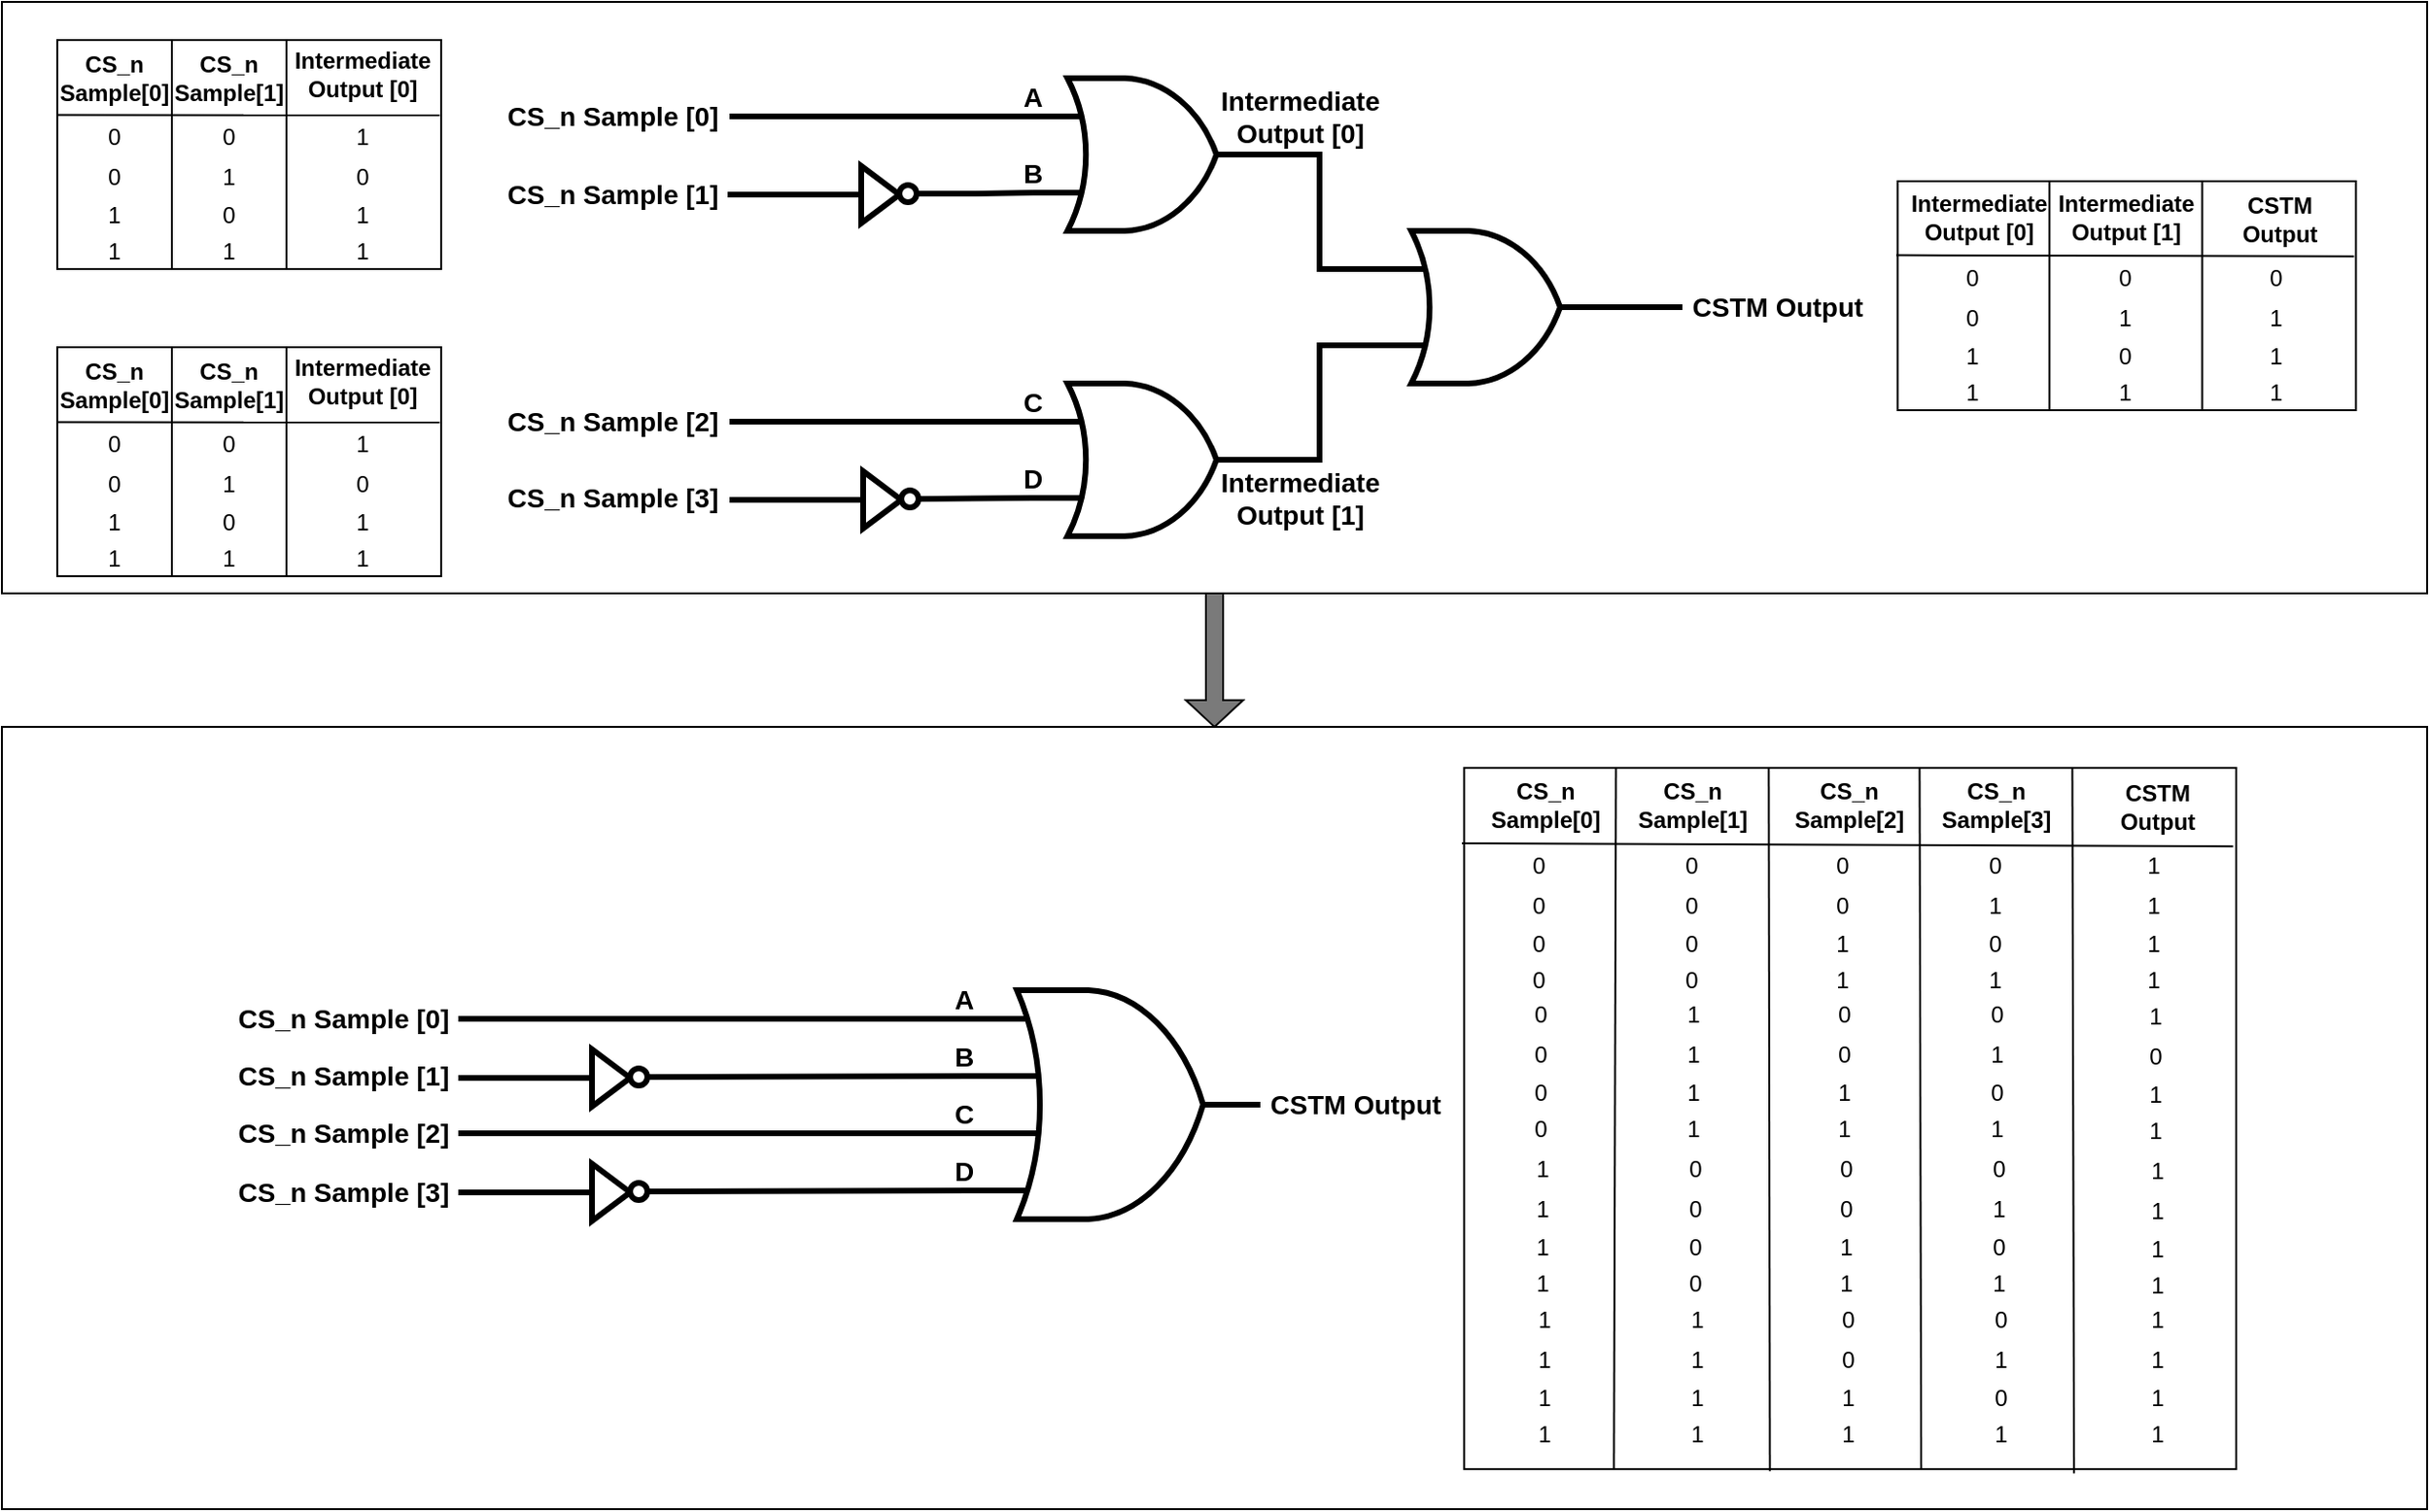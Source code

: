 <mxfile version="24.7.10">
  <diagram name="Page-1" id="rSAMqZ4DrXT9g6BvH1cz">
    <mxGraphModel dx="2436" dy="1079" grid="1" gridSize="10" guides="1" tooltips="1" connect="1" arrows="1" fold="1" page="1" pageScale="1" pageWidth="850" pageHeight="1100" math="0" shadow="0">
      <root>
        <mxCell id="0" />
        <mxCell id="1" parent="0" />
        <mxCell id="oXpmxhtpxY_ralDpMQTe-214" value="" style="rounded=0;whiteSpace=wrap;html=1;" vertex="1" parent="1">
          <mxGeometry x="-220" y="500" width="1270" height="410" as="geometry" />
        </mxCell>
        <mxCell id="oXpmxhtpxY_ralDpMQTe-59" value="" style="rounded=0;whiteSpace=wrap;html=1;" vertex="1" parent="1">
          <mxGeometry x="-220" y="120" width="1270" height="310" as="geometry" />
        </mxCell>
        <mxCell id="oXpmxhtpxY_ralDpMQTe-64" value="" style="rounded=0;whiteSpace=wrap;html=1;" vertex="1" parent="1">
          <mxGeometry x="-191" y="140" width="201" height="120" as="geometry" />
        </mxCell>
        <mxCell id="oXpmxhtpxY_ralDpMQTe-8" value="" style="verticalLabelPosition=bottom;shadow=0;dashed=0;align=center;html=1;verticalAlign=top;shape=mxgraph.electrical.logic_gates.logic_gate;operation=or;strokeWidth=3;" vertex="1" parent="1">
          <mxGeometry x="320" y="160" width="120" height="80" as="geometry" />
        </mxCell>
        <mxCell id="oXpmxhtpxY_ralDpMQTe-9" value="" style="verticalLabelPosition=bottom;shadow=0;dashed=0;align=center;html=1;verticalAlign=top;shape=mxgraph.electrical.logic_gates.logic_gate;operation=or;strokeWidth=3;" vertex="1" parent="1">
          <mxGeometry x="320" y="320" width="120" height="80" as="geometry" />
        </mxCell>
        <mxCell id="oXpmxhtpxY_ralDpMQTe-13" style="edgeStyle=orthogonalEdgeStyle;rounded=0;orthogonalLoop=1;jettySize=auto;html=1;endArrow=none;endFill=0;strokeWidth=3;" edge="1" parent="1" source="oXpmxhtpxY_ralDpMQTe-10">
          <mxGeometry relative="1" as="geometry">
            <mxPoint x="160" y="221" as="targetPoint" />
          </mxGeometry>
        </mxCell>
        <mxCell id="oXpmxhtpxY_ralDpMQTe-10" value="" style="triangle;whiteSpace=wrap;html=1;strokeWidth=3;" vertex="1" parent="1">
          <mxGeometry x="230" y="206" width="20" height="30" as="geometry" />
        </mxCell>
        <mxCell id="oXpmxhtpxY_ralDpMQTe-11" value="" style="ellipse;whiteSpace=wrap;html=1;aspect=fixed;strokeWidth=3;" vertex="1" parent="1">
          <mxGeometry x="250" y="216" width="9" height="9" as="geometry" />
        </mxCell>
        <mxCell id="oXpmxhtpxY_ralDpMQTe-12" style="edgeStyle=orthogonalEdgeStyle;rounded=0;orthogonalLoop=1;jettySize=auto;html=1;entryX=0;entryY=0.75;entryDx=0;entryDy=0;entryPerimeter=0;strokeWidth=3;endArrow=none;endFill=0;" edge="1" parent="1" source="oXpmxhtpxY_ralDpMQTe-11" target="oXpmxhtpxY_ralDpMQTe-8">
          <mxGeometry relative="1" as="geometry" />
        </mxCell>
        <mxCell id="oXpmxhtpxY_ralDpMQTe-14" style="edgeStyle=orthogonalEdgeStyle;rounded=0;orthogonalLoop=1;jettySize=auto;html=1;endArrow=none;endFill=0;strokeWidth=3;" edge="1" parent="1">
          <mxGeometry relative="1" as="geometry">
            <mxPoint x="161" y="180" as="targetPoint" />
            <mxPoint x="320" y="180" as="sourcePoint" />
          </mxGeometry>
        </mxCell>
        <mxCell id="oXpmxhtpxY_ralDpMQTe-15" style="edgeStyle=orthogonalEdgeStyle;rounded=0;orthogonalLoop=1;jettySize=auto;html=1;endArrow=none;endFill=0;strokeWidth=3;" edge="1" parent="1" source="oXpmxhtpxY_ralDpMQTe-16">
          <mxGeometry relative="1" as="geometry">
            <mxPoint x="161" y="381" as="targetPoint" />
          </mxGeometry>
        </mxCell>
        <mxCell id="oXpmxhtpxY_ralDpMQTe-16" value="" style="triangle;whiteSpace=wrap;html=1;strokeWidth=3;" vertex="1" parent="1">
          <mxGeometry x="231" y="366" width="20" height="30" as="geometry" />
        </mxCell>
        <mxCell id="oXpmxhtpxY_ralDpMQTe-17" value="" style="ellipse;whiteSpace=wrap;html=1;aspect=fixed;strokeWidth=3;" vertex="1" parent="1">
          <mxGeometry x="251" y="376" width="9" height="9" as="geometry" />
        </mxCell>
        <mxCell id="oXpmxhtpxY_ralDpMQTe-18" style="edgeStyle=orthogonalEdgeStyle;rounded=0;orthogonalLoop=1;jettySize=auto;html=1;endArrow=none;endFill=0;strokeWidth=3;" edge="1" parent="1">
          <mxGeometry relative="1" as="geometry">
            <mxPoint x="161" y="340" as="targetPoint" />
            <mxPoint x="320" y="340" as="sourcePoint" />
          </mxGeometry>
        </mxCell>
        <mxCell id="oXpmxhtpxY_ralDpMQTe-20" value="" style="endArrow=none;html=1;rounded=0;entryX=0;entryY=0.75;entryDx=0;entryDy=0;entryPerimeter=0;exitX=1;exitY=0.5;exitDx=0;exitDy=0;strokeWidth=3;" edge="1" parent="1" source="oXpmxhtpxY_ralDpMQTe-17" target="oXpmxhtpxY_ralDpMQTe-9">
          <mxGeometry width="50" height="50" relative="1" as="geometry">
            <mxPoint x="240" y="440" as="sourcePoint" />
            <mxPoint x="290" y="390" as="targetPoint" />
          </mxGeometry>
        </mxCell>
        <mxCell id="oXpmxhtpxY_ralDpMQTe-21" value="CS_n Sample [0]" style="text;html=1;align=center;verticalAlign=middle;whiteSpace=wrap;rounded=0;fontSize=14;fontStyle=1" vertex="1" parent="1">
          <mxGeometry x="40" y="170" width="120" height="20" as="geometry" />
        </mxCell>
        <mxCell id="oXpmxhtpxY_ralDpMQTe-22" value="CS_n Sample [1]" style="text;html=1;align=center;verticalAlign=middle;whiteSpace=wrap;rounded=0;fontSize=14;fontStyle=1" vertex="1" parent="1">
          <mxGeometry x="40" y="210.5" width="120" height="20" as="geometry" />
        </mxCell>
        <mxCell id="oXpmxhtpxY_ralDpMQTe-23" value="CS_n Sample [2]" style="text;html=1;align=center;verticalAlign=middle;whiteSpace=wrap;rounded=0;fontSize=14;fontStyle=1" vertex="1" parent="1">
          <mxGeometry x="40" y="329.75" width="120" height="20" as="geometry" />
        </mxCell>
        <mxCell id="oXpmxhtpxY_ralDpMQTe-24" value="CS_n Sample [3]" style="text;html=1;align=center;verticalAlign=middle;whiteSpace=wrap;rounded=0;fontSize=14;fontStyle=1" vertex="1" parent="1">
          <mxGeometry x="40" y="370.25" width="120" height="20" as="geometry" />
        </mxCell>
        <mxCell id="oXpmxhtpxY_ralDpMQTe-28" style="edgeStyle=orthogonalEdgeStyle;rounded=0;orthogonalLoop=1;jettySize=auto;html=1;strokeWidth=3;endArrow=none;endFill=0;" edge="1" parent="1" source="oXpmxhtpxY_ralDpMQTe-25">
          <mxGeometry relative="1" as="geometry">
            <mxPoint x="660" y="280" as="targetPoint" />
          </mxGeometry>
        </mxCell>
        <mxCell id="oXpmxhtpxY_ralDpMQTe-25" value="" style="verticalLabelPosition=bottom;shadow=0;dashed=0;align=center;html=1;verticalAlign=top;shape=mxgraph.electrical.logic_gates.logic_gate;operation=or;strokeWidth=3;" vertex="1" parent="1">
          <mxGeometry x="500" y="240" width="120" height="80" as="geometry" />
        </mxCell>
        <mxCell id="oXpmxhtpxY_ralDpMQTe-26" style="edgeStyle=orthogonalEdgeStyle;rounded=0;orthogonalLoop=1;jettySize=auto;html=1;entryX=0;entryY=0.75;entryDx=0;entryDy=0;entryPerimeter=0;strokeWidth=3;endArrow=none;endFill=0;" edge="1" parent="1" source="oXpmxhtpxY_ralDpMQTe-9" target="oXpmxhtpxY_ralDpMQTe-25">
          <mxGeometry relative="1" as="geometry" />
        </mxCell>
        <mxCell id="oXpmxhtpxY_ralDpMQTe-27" style="edgeStyle=orthogonalEdgeStyle;rounded=0;orthogonalLoop=1;jettySize=auto;html=1;entryX=0;entryY=0.25;entryDx=0;entryDy=0;entryPerimeter=0;endArrow=none;endFill=0;strokeWidth=3;" edge="1" parent="1" source="oXpmxhtpxY_ralDpMQTe-8" target="oXpmxhtpxY_ralDpMQTe-25">
          <mxGeometry relative="1" as="geometry" />
        </mxCell>
        <mxCell id="oXpmxhtpxY_ralDpMQTe-29" value="Intermediate Output [0]" style="text;html=1;align=center;verticalAlign=middle;whiteSpace=wrap;rounded=0;fontSize=14;fontStyle=1" vertex="1" parent="1">
          <mxGeometry x="410" y="160" width="100" height="40" as="geometry" />
        </mxCell>
        <mxCell id="oXpmxhtpxY_ralDpMQTe-30" value="Intermediate Output [1]" style="text;html=1;align=center;verticalAlign=middle;whiteSpace=wrap;rounded=0;fontSize=14;fontStyle=1" vertex="1" parent="1">
          <mxGeometry x="410" y="360" width="100" height="40" as="geometry" />
        </mxCell>
        <mxCell id="oXpmxhtpxY_ralDpMQTe-31" value="CSTM Output" style="text;html=1;align=center;verticalAlign=middle;whiteSpace=wrap;rounded=0;fontSize=14;fontStyle=1" vertex="1" parent="1">
          <mxGeometry x="660" y="270" width="100" height="20" as="geometry" />
        </mxCell>
        <mxCell id="oXpmxhtpxY_ralDpMQTe-33" style="edgeStyle=orthogonalEdgeStyle;rounded=0;orthogonalLoop=1;jettySize=auto;html=1;endArrow=none;endFill=0;strokeWidth=3;" edge="1" parent="1">
          <mxGeometry relative="1" as="geometry">
            <mxPoint x="19" y="652.95" as="targetPoint" />
            <mxPoint x="298.5" y="652.95" as="sourcePoint" />
          </mxGeometry>
        </mxCell>
        <mxCell id="oXpmxhtpxY_ralDpMQTe-34" style="edgeStyle=orthogonalEdgeStyle;rounded=0;orthogonalLoop=1;jettySize=auto;html=1;endArrow=none;endFill=0;strokeWidth=3;entryX=1;entryY=0.5;entryDx=0;entryDy=0;" edge="1" parent="1" target="oXpmxhtpxY_ralDpMQTe-39">
          <mxGeometry relative="1" as="geometry">
            <mxPoint x="149.5" y="682.95" as="targetPoint" />
            <mxPoint x="308.5" y="682.95" as="sourcePoint" />
          </mxGeometry>
        </mxCell>
        <mxCell id="oXpmxhtpxY_ralDpMQTe-35" style="edgeStyle=orthogonalEdgeStyle;rounded=0;orthogonalLoop=1;jettySize=auto;html=1;endArrow=none;endFill=0;strokeWidth=3;" edge="1" parent="1">
          <mxGeometry relative="1" as="geometry">
            <mxPoint x="19" y="712.95" as="targetPoint" />
            <mxPoint x="308" y="712.95" as="sourcePoint" />
          </mxGeometry>
        </mxCell>
        <mxCell id="oXpmxhtpxY_ralDpMQTe-36" style="edgeStyle=orthogonalEdgeStyle;rounded=0;orthogonalLoop=1;jettySize=auto;html=1;endArrow=none;endFill=0;strokeWidth=3;entryX=1;entryY=0.5;entryDx=0;entryDy=0;" edge="1" parent="1" target="oXpmxhtpxY_ralDpMQTe-42">
          <mxGeometry relative="1" as="geometry">
            <mxPoint x="139.5" y="742.95" as="targetPoint" />
            <mxPoint x="298.5" y="742.95" as="sourcePoint" />
          </mxGeometry>
        </mxCell>
        <mxCell id="oXpmxhtpxY_ralDpMQTe-37" style="edgeStyle=orthogonalEdgeStyle;rounded=0;orthogonalLoop=1;jettySize=auto;html=1;endArrow=none;endFill=0;strokeWidth=3;" edge="1" parent="1" source="oXpmxhtpxY_ralDpMQTe-38">
          <mxGeometry relative="1" as="geometry">
            <mxPoint x="19" y="683.95" as="targetPoint" />
          </mxGeometry>
        </mxCell>
        <mxCell id="oXpmxhtpxY_ralDpMQTe-38" value="" style="triangle;whiteSpace=wrap;html=1;strokeWidth=3;" vertex="1" parent="1">
          <mxGeometry x="89" y="668.95" width="20" height="30" as="geometry" />
        </mxCell>
        <mxCell id="oXpmxhtpxY_ralDpMQTe-39" value="" style="ellipse;whiteSpace=wrap;html=1;aspect=fixed;strokeWidth=3;" vertex="1" parent="1">
          <mxGeometry x="109" y="678.95" width="9" height="9" as="geometry" />
        </mxCell>
        <mxCell id="oXpmxhtpxY_ralDpMQTe-40" style="edgeStyle=orthogonalEdgeStyle;rounded=0;orthogonalLoop=1;jettySize=auto;html=1;endArrow=none;endFill=0;strokeWidth=3;" edge="1" parent="1" source="oXpmxhtpxY_ralDpMQTe-41">
          <mxGeometry relative="1" as="geometry">
            <mxPoint x="19" y="743.95" as="targetPoint" />
          </mxGeometry>
        </mxCell>
        <mxCell id="oXpmxhtpxY_ralDpMQTe-41" value="" style="triangle;whiteSpace=wrap;html=1;strokeWidth=3;" vertex="1" parent="1">
          <mxGeometry x="89" y="728.95" width="20" height="30" as="geometry" />
        </mxCell>
        <mxCell id="oXpmxhtpxY_ralDpMQTe-42" value="" style="ellipse;whiteSpace=wrap;html=1;aspect=fixed;strokeWidth=3;" vertex="1" parent="1">
          <mxGeometry x="109" y="738.95" width="9" height="9" as="geometry" />
        </mxCell>
        <mxCell id="oXpmxhtpxY_ralDpMQTe-43" value="CS_n Sample [0]" style="text;html=1;align=center;verticalAlign=middle;whiteSpace=wrap;rounded=0;fontSize=14;fontStyle=1" vertex="1" parent="1">
          <mxGeometry x="-101" y="642.95" width="120" height="20" as="geometry" />
        </mxCell>
        <mxCell id="oXpmxhtpxY_ralDpMQTe-44" value="CS_n Sample [1]" style="text;html=1;align=center;verticalAlign=middle;whiteSpace=wrap;rounded=0;fontSize=14;fontStyle=1" vertex="1" parent="1">
          <mxGeometry x="-101" y="673.45" width="120" height="20" as="geometry" />
        </mxCell>
        <mxCell id="oXpmxhtpxY_ralDpMQTe-45" value="CS_n Sample [2]" style="text;html=1;align=center;verticalAlign=middle;whiteSpace=wrap;rounded=0;fontSize=14;fontStyle=1" vertex="1" parent="1">
          <mxGeometry x="-101" y="702.95" width="120" height="20" as="geometry" />
        </mxCell>
        <mxCell id="oXpmxhtpxY_ralDpMQTe-46" value="CS_n Sample [3]" style="text;html=1;align=center;verticalAlign=middle;whiteSpace=wrap;rounded=0;fontSize=14;fontStyle=1" vertex="1" parent="1">
          <mxGeometry x="-101" y="733.95" width="120" height="20" as="geometry" />
        </mxCell>
        <mxCell id="oXpmxhtpxY_ralDpMQTe-48" value="" style="verticalLabelPosition=bottom;shadow=0;dashed=0;align=center;html=1;verticalAlign=top;shape=mxgraph.electrical.logic_gates.logic_gate;operation=or;numInputs=4;strokeWidth=3;" vertex="1" parent="1">
          <mxGeometry x="289" y="637.95" width="150" height="120" as="geometry" />
        </mxCell>
        <mxCell id="oXpmxhtpxY_ralDpMQTe-49" value="CSTM Output" style="text;html=1;align=center;verticalAlign=middle;whiteSpace=wrap;rounded=0;fontSize=14;fontStyle=1" vertex="1" parent="1">
          <mxGeometry x="439" y="687.95" width="100" height="20" as="geometry" />
        </mxCell>
        <mxCell id="oXpmxhtpxY_ralDpMQTe-50" value="A" style="text;html=1;align=center;verticalAlign=middle;whiteSpace=wrap;rounded=0;fontSize=14;fontStyle=1" vertex="1" parent="1">
          <mxGeometry x="300" y="160" width="40" height="20" as="geometry" />
        </mxCell>
        <mxCell id="oXpmxhtpxY_ralDpMQTe-51" value="B" style="text;html=1;align=center;verticalAlign=middle;whiteSpace=wrap;rounded=0;fontSize=14;fontStyle=1" vertex="1" parent="1">
          <mxGeometry x="300" y="200" width="40" height="20" as="geometry" />
        </mxCell>
        <mxCell id="oXpmxhtpxY_ralDpMQTe-52" value="C" style="text;html=1;align=center;verticalAlign=middle;whiteSpace=wrap;rounded=0;fontSize=14;fontStyle=1" vertex="1" parent="1">
          <mxGeometry x="300" y="320" width="40" height="20" as="geometry" />
        </mxCell>
        <mxCell id="oXpmxhtpxY_ralDpMQTe-53" value="D" style="text;html=1;align=center;verticalAlign=middle;whiteSpace=wrap;rounded=0;fontSize=14;fontStyle=1" vertex="1" parent="1">
          <mxGeometry x="300" y="360" width="40" height="20" as="geometry" />
        </mxCell>
        <mxCell id="oXpmxhtpxY_ralDpMQTe-54" value="A" style="text;html=1;align=center;verticalAlign=middle;whiteSpace=wrap;rounded=0;fontSize=14;fontStyle=1" vertex="1" parent="1">
          <mxGeometry x="264" y="632.95" width="40" height="20" as="geometry" />
        </mxCell>
        <mxCell id="oXpmxhtpxY_ralDpMQTe-55" value="B" style="text;html=1;align=center;verticalAlign=middle;whiteSpace=wrap;rounded=0;fontSize=14;fontStyle=1" vertex="1" parent="1">
          <mxGeometry x="264" y="662.95" width="40" height="20" as="geometry" />
        </mxCell>
        <mxCell id="oXpmxhtpxY_ralDpMQTe-56" value="C" style="text;html=1;align=center;verticalAlign=middle;whiteSpace=wrap;rounded=0;fontSize=14;fontStyle=1" vertex="1" parent="1">
          <mxGeometry x="264" y="693.45" width="40" height="20" as="geometry" />
        </mxCell>
        <mxCell id="oXpmxhtpxY_ralDpMQTe-57" value="D" style="text;html=1;align=center;verticalAlign=middle;whiteSpace=wrap;rounded=0;fontSize=14;fontStyle=1" vertex="1" parent="1">
          <mxGeometry x="264" y="722.95" width="40" height="20" as="geometry" />
        </mxCell>
        <mxCell id="oXpmxhtpxY_ralDpMQTe-58" value="" style="shape=singleArrow;direction=south;whiteSpace=wrap;html=1;fillColor=#7A7A7A;" vertex="1" parent="1">
          <mxGeometry x="400" y="430" width="30" height="70" as="geometry" />
        </mxCell>
        <mxCell id="oXpmxhtpxY_ralDpMQTe-63" value="" style="endArrow=none;html=1;rounded=0;entryX=0;entryY=0;entryDx=0;entryDy=0;" edge="1" parent="1" target="oXpmxhtpxY_ralDpMQTe-68">
          <mxGeometry width="50" height="50" relative="1" as="geometry">
            <mxPoint x="-131" y="260" as="sourcePoint" />
            <mxPoint x="-131" y="137" as="targetPoint" />
          </mxGeometry>
        </mxCell>
        <mxCell id="oXpmxhtpxY_ralDpMQTe-65" value="" style="endArrow=none;html=1;rounded=0;entryX=1;entryY=0;entryDx=0;entryDy=0;" edge="1" parent="1" target="oXpmxhtpxY_ralDpMQTe-68">
          <mxGeometry width="50" height="50" relative="1" as="geometry">
            <mxPoint x="-71" y="260" as="sourcePoint" />
            <mxPoint x="-71" y="137.12" as="targetPoint" />
          </mxGeometry>
        </mxCell>
        <mxCell id="oXpmxhtpxY_ralDpMQTe-66" value="" style="endArrow=none;html=1;rounded=0;entryX=0.996;entryY=0.328;entryDx=0;entryDy=0;entryPerimeter=0;" edge="1" parent="1" target="oXpmxhtpxY_ralDpMQTe-64">
          <mxGeometry width="50" height="50" relative="1" as="geometry">
            <mxPoint x="-191" y="179.31" as="sourcePoint" />
            <mxPoint y="179" as="targetPoint" />
          </mxGeometry>
        </mxCell>
        <mxCell id="oXpmxhtpxY_ralDpMQTe-67" value="CS_n Sample[0]" style="text;html=1;align=center;verticalAlign=middle;whiteSpace=wrap;rounded=0;fontStyle=1" vertex="1" parent="1">
          <mxGeometry x="-191" y="140" width="60" height="40" as="geometry" />
        </mxCell>
        <mxCell id="oXpmxhtpxY_ralDpMQTe-68" value="CS_n Sample[1]" style="text;html=1;align=center;verticalAlign=middle;whiteSpace=wrap;rounded=0;fontStyle=1" vertex="1" parent="1">
          <mxGeometry x="-131" y="140" width="60" height="40" as="geometry" />
        </mxCell>
        <mxCell id="oXpmxhtpxY_ralDpMQTe-69" value="Intermediate Output [0]" style="text;html=1;align=center;verticalAlign=middle;whiteSpace=wrap;rounded=0;fontStyle=1" vertex="1" parent="1">
          <mxGeometry x="-61" y="138" width="60" height="40" as="geometry" />
        </mxCell>
        <mxCell id="oXpmxhtpxY_ralDpMQTe-70" value="0" style="text;html=1;align=center;verticalAlign=middle;whiteSpace=wrap;rounded=0;" vertex="1" parent="1">
          <mxGeometry x="-191" y="186" width="60" height="10" as="geometry" />
        </mxCell>
        <mxCell id="oXpmxhtpxY_ralDpMQTe-71" value="0" style="text;html=1;align=center;verticalAlign=middle;whiteSpace=wrap;rounded=0;" vertex="1" parent="1">
          <mxGeometry x="-191" y="207" width="60" height="10" as="geometry" />
        </mxCell>
        <mxCell id="oXpmxhtpxY_ralDpMQTe-72" value="1" style="text;html=1;align=center;verticalAlign=middle;whiteSpace=wrap;rounded=0;" vertex="1" parent="1">
          <mxGeometry x="-191" y="227" width="60" height="10" as="geometry" />
        </mxCell>
        <mxCell id="oXpmxhtpxY_ralDpMQTe-73" value="1" style="text;html=1;align=center;verticalAlign=middle;whiteSpace=wrap;rounded=0;" vertex="1" parent="1">
          <mxGeometry x="-191" y="246" width="60" height="10" as="geometry" />
        </mxCell>
        <mxCell id="oXpmxhtpxY_ralDpMQTe-74" value="0" style="text;html=1;align=center;verticalAlign=middle;whiteSpace=wrap;rounded=0;" vertex="1" parent="1">
          <mxGeometry x="-131" y="186" width="60" height="10" as="geometry" />
        </mxCell>
        <mxCell id="oXpmxhtpxY_ralDpMQTe-75" value="1" style="text;html=1;align=center;verticalAlign=middle;whiteSpace=wrap;rounded=0;" vertex="1" parent="1">
          <mxGeometry x="-131" y="207" width="60" height="10" as="geometry" />
        </mxCell>
        <mxCell id="oXpmxhtpxY_ralDpMQTe-76" value="0" style="text;html=1;align=center;verticalAlign=middle;whiteSpace=wrap;rounded=0;" vertex="1" parent="1">
          <mxGeometry x="-131" y="227" width="60" height="10" as="geometry" />
        </mxCell>
        <mxCell id="oXpmxhtpxY_ralDpMQTe-77" value="1" style="text;html=1;align=center;verticalAlign=middle;whiteSpace=wrap;rounded=0;" vertex="1" parent="1">
          <mxGeometry x="-131" y="246" width="60" height="10" as="geometry" />
        </mxCell>
        <mxCell id="oXpmxhtpxY_ralDpMQTe-78" value="1" style="text;html=1;align=center;verticalAlign=middle;whiteSpace=wrap;rounded=0;" vertex="1" parent="1">
          <mxGeometry x="-61" y="186" width="60" height="10" as="geometry" />
        </mxCell>
        <mxCell id="oXpmxhtpxY_ralDpMQTe-79" value="0" style="text;html=1;align=center;verticalAlign=middle;whiteSpace=wrap;rounded=0;" vertex="1" parent="1">
          <mxGeometry x="-61" y="207" width="60" height="10" as="geometry" />
        </mxCell>
        <mxCell id="oXpmxhtpxY_ralDpMQTe-80" value="1" style="text;html=1;align=center;verticalAlign=middle;whiteSpace=wrap;rounded=0;" vertex="1" parent="1">
          <mxGeometry x="-61" y="227" width="60" height="10" as="geometry" />
        </mxCell>
        <mxCell id="oXpmxhtpxY_ralDpMQTe-81" value="1" style="text;html=1;align=center;verticalAlign=middle;whiteSpace=wrap;rounded=0;" vertex="1" parent="1">
          <mxGeometry x="-61" y="246" width="60" height="10" as="geometry" />
        </mxCell>
        <mxCell id="oXpmxhtpxY_ralDpMQTe-82" value="" style="rounded=0;whiteSpace=wrap;html=1;" vertex="1" parent="1">
          <mxGeometry x="-191" y="301" width="201" height="120" as="geometry" />
        </mxCell>
        <mxCell id="oXpmxhtpxY_ralDpMQTe-83" value="" style="endArrow=none;html=1;rounded=0;entryX=0;entryY=0;entryDx=0;entryDy=0;" edge="1" parent="1" target="oXpmxhtpxY_ralDpMQTe-87">
          <mxGeometry width="50" height="50" relative="1" as="geometry">
            <mxPoint x="-131" y="421" as="sourcePoint" />
            <mxPoint x="-131" y="298" as="targetPoint" />
          </mxGeometry>
        </mxCell>
        <mxCell id="oXpmxhtpxY_ralDpMQTe-84" value="" style="endArrow=none;html=1;rounded=0;entryX=1;entryY=0;entryDx=0;entryDy=0;" edge="1" parent="1" target="oXpmxhtpxY_ralDpMQTe-87">
          <mxGeometry width="50" height="50" relative="1" as="geometry">
            <mxPoint x="-71" y="421" as="sourcePoint" />
            <mxPoint x="-71" y="298.12" as="targetPoint" />
          </mxGeometry>
        </mxCell>
        <mxCell id="oXpmxhtpxY_ralDpMQTe-85" value="" style="endArrow=none;html=1;rounded=0;entryX=0.996;entryY=0.328;entryDx=0;entryDy=0;entryPerimeter=0;" edge="1" parent="1" target="oXpmxhtpxY_ralDpMQTe-82">
          <mxGeometry width="50" height="50" relative="1" as="geometry">
            <mxPoint x="-191" y="340.31" as="sourcePoint" />
            <mxPoint y="340" as="targetPoint" />
          </mxGeometry>
        </mxCell>
        <mxCell id="oXpmxhtpxY_ralDpMQTe-86" value="CS_n Sample[0]" style="text;html=1;align=center;verticalAlign=middle;whiteSpace=wrap;rounded=0;fontStyle=1" vertex="1" parent="1">
          <mxGeometry x="-191" y="301" width="60" height="40" as="geometry" />
        </mxCell>
        <mxCell id="oXpmxhtpxY_ralDpMQTe-87" value="CS_n Sample[1]" style="text;html=1;align=center;verticalAlign=middle;whiteSpace=wrap;rounded=0;fontStyle=1" vertex="1" parent="1">
          <mxGeometry x="-131" y="301" width="60" height="40" as="geometry" />
        </mxCell>
        <mxCell id="oXpmxhtpxY_ralDpMQTe-88" value="Intermediate Output [0]" style="text;html=1;align=center;verticalAlign=middle;whiteSpace=wrap;rounded=0;fontStyle=1" vertex="1" parent="1">
          <mxGeometry x="-61" y="299" width="60" height="40" as="geometry" />
        </mxCell>
        <mxCell id="oXpmxhtpxY_ralDpMQTe-89" value="0" style="text;html=1;align=center;verticalAlign=middle;whiteSpace=wrap;rounded=0;" vertex="1" parent="1">
          <mxGeometry x="-191" y="347" width="60" height="10" as="geometry" />
        </mxCell>
        <mxCell id="oXpmxhtpxY_ralDpMQTe-90" value="0" style="text;html=1;align=center;verticalAlign=middle;whiteSpace=wrap;rounded=0;" vertex="1" parent="1">
          <mxGeometry x="-191" y="368" width="60" height="10" as="geometry" />
        </mxCell>
        <mxCell id="oXpmxhtpxY_ralDpMQTe-91" value="1" style="text;html=1;align=center;verticalAlign=middle;whiteSpace=wrap;rounded=0;" vertex="1" parent="1">
          <mxGeometry x="-191" y="388" width="60" height="10" as="geometry" />
        </mxCell>
        <mxCell id="oXpmxhtpxY_ralDpMQTe-92" value="1" style="text;html=1;align=center;verticalAlign=middle;whiteSpace=wrap;rounded=0;" vertex="1" parent="1">
          <mxGeometry x="-191" y="407" width="60" height="10" as="geometry" />
        </mxCell>
        <mxCell id="oXpmxhtpxY_ralDpMQTe-93" value="0" style="text;html=1;align=center;verticalAlign=middle;whiteSpace=wrap;rounded=0;" vertex="1" parent="1">
          <mxGeometry x="-131" y="347" width="60" height="10" as="geometry" />
        </mxCell>
        <mxCell id="oXpmxhtpxY_ralDpMQTe-94" value="1" style="text;html=1;align=center;verticalAlign=middle;whiteSpace=wrap;rounded=0;" vertex="1" parent="1">
          <mxGeometry x="-131" y="368" width="60" height="10" as="geometry" />
        </mxCell>
        <mxCell id="oXpmxhtpxY_ralDpMQTe-95" value="0" style="text;html=1;align=center;verticalAlign=middle;whiteSpace=wrap;rounded=0;" vertex="1" parent="1">
          <mxGeometry x="-131" y="388" width="60" height="10" as="geometry" />
        </mxCell>
        <mxCell id="oXpmxhtpxY_ralDpMQTe-96" value="1" style="text;html=1;align=center;verticalAlign=middle;whiteSpace=wrap;rounded=0;" vertex="1" parent="1">
          <mxGeometry x="-131" y="407" width="60" height="10" as="geometry" />
        </mxCell>
        <mxCell id="oXpmxhtpxY_ralDpMQTe-97" value="1" style="text;html=1;align=center;verticalAlign=middle;whiteSpace=wrap;rounded=0;" vertex="1" parent="1">
          <mxGeometry x="-61" y="347" width="60" height="10" as="geometry" />
        </mxCell>
        <mxCell id="oXpmxhtpxY_ralDpMQTe-98" value="0" style="text;html=1;align=center;verticalAlign=middle;whiteSpace=wrap;rounded=0;" vertex="1" parent="1">
          <mxGeometry x="-61" y="368" width="60" height="10" as="geometry" />
        </mxCell>
        <mxCell id="oXpmxhtpxY_ralDpMQTe-99" value="1" style="text;html=1;align=center;verticalAlign=middle;whiteSpace=wrap;rounded=0;" vertex="1" parent="1">
          <mxGeometry x="-61" y="388" width="60" height="10" as="geometry" />
        </mxCell>
        <mxCell id="oXpmxhtpxY_ralDpMQTe-100" value="1" style="text;html=1;align=center;verticalAlign=middle;whiteSpace=wrap;rounded=0;" vertex="1" parent="1">
          <mxGeometry x="-61" y="407" width="60" height="10" as="geometry" />
        </mxCell>
        <mxCell id="oXpmxhtpxY_ralDpMQTe-101" value="" style="rounded=0;whiteSpace=wrap;html=1;" vertex="1" parent="1">
          <mxGeometry x="772.72" y="214" width="240" height="120" as="geometry" />
        </mxCell>
        <mxCell id="oXpmxhtpxY_ralDpMQTe-102" value="" style="endArrow=none;html=1;rounded=0;entryX=0;entryY=0;entryDx=0;entryDy=0;" edge="1" parent="1">
          <mxGeometry width="50" height="50" relative="1" as="geometry">
            <mxPoint x="852.22" y="334" as="sourcePoint" />
            <mxPoint x="852.22" y="214" as="targetPoint" />
          </mxGeometry>
        </mxCell>
        <mxCell id="oXpmxhtpxY_ralDpMQTe-103" value="" style="endArrow=none;html=1;rounded=0;entryX=1;entryY=0;entryDx=0;entryDy=0;" edge="1" parent="1">
          <mxGeometry width="50" height="50" relative="1" as="geometry">
            <mxPoint x="932.22" y="334" as="sourcePoint" />
            <mxPoint x="932.22" y="214" as="targetPoint" />
          </mxGeometry>
        </mxCell>
        <mxCell id="oXpmxhtpxY_ralDpMQTe-104" value="" style="endArrow=none;html=1;rounded=0;entryX=0.996;entryY=0.328;entryDx=0;entryDy=0;entryPerimeter=0;exitX=-0.003;exitY=0.323;exitDx=0;exitDy=0;exitPerimeter=0;" edge="1" parent="1" target="oXpmxhtpxY_ralDpMQTe-101" source="oXpmxhtpxY_ralDpMQTe-101">
          <mxGeometry width="50" height="50" relative="1" as="geometry">
            <mxPoint x="787.22" y="253.31" as="sourcePoint" />
            <mxPoint x="978.22" y="253" as="targetPoint" />
          </mxGeometry>
        </mxCell>
        <mxCell id="oXpmxhtpxY_ralDpMQTe-105" value="Intermediate Output [0]" style="text;html=1;align=center;verticalAlign=middle;whiteSpace=wrap;rounded=0;fontStyle=1" vertex="1" parent="1">
          <mxGeometry x="782.72" y="214" width="64.5" height="38" as="geometry" />
        </mxCell>
        <mxCell id="oXpmxhtpxY_ralDpMQTe-107" value="CSTM Output" style="text;html=1;align=center;verticalAlign=middle;whiteSpace=wrap;rounded=0;fontStyle=1" vertex="1" parent="1">
          <mxGeometry x="942.72" y="214" width="60" height="40" as="geometry" />
        </mxCell>
        <mxCell id="oXpmxhtpxY_ralDpMQTe-108" value="0" style="text;html=1;align=center;verticalAlign=middle;whiteSpace=wrap;rounded=0;" vertex="1" parent="1">
          <mxGeometry x="782.22" y="260" width="60" height="10" as="geometry" />
        </mxCell>
        <mxCell id="oXpmxhtpxY_ralDpMQTe-109" value="0" style="text;html=1;align=center;verticalAlign=middle;whiteSpace=wrap;rounded=0;" vertex="1" parent="1">
          <mxGeometry x="782.22" y="281" width="60" height="10" as="geometry" />
        </mxCell>
        <mxCell id="oXpmxhtpxY_ralDpMQTe-110" value="1" style="text;html=1;align=center;verticalAlign=middle;whiteSpace=wrap;rounded=0;" vertex="1" parent="1">
          <mxGeometry x="782.22" y="301" width="60" height="10" as="geometry" />
        </mxCell>
        <mxCell id="oXpmxhtpxY_ralDpMQTe-111" value="1" style="text;html=1;align=center;verticalAlign=middle;whiteSpace=wrap;rounded=0;" vertex="1" parent="1">
          <mxGeometry x="782.22" y="320" width="60" height="10" as="geometry" />
        </mxCell>
        <mxCell id="oXpmxhtpxY_ralDpMQTe-112" value="0" style="text;html=1;align=center;verticalAlign=middle;whiteSpace=wrap;rounded=0;" vertex="1" parent="1">
          <mxGeometry x="862.22" y="260" width="60" height="10" as="geometry" />
        </mxCell>
        <mxCell id="oXpmxhtpxY_ralDpMQTe-113" value="1" style="text;html=1;align=center;verticalAlign=middle;whiteSpace=wrap;rounded=0;" vertex="1" parent="1">
          <mxGeometry x="862.22" y="281" width="60" height="10" as="geometry" />
        </mxCell>
        <mxCell id="oXpmxhtpxY_ralDpMQTe-114" value="0" style="text;html=1;align=center;verticalAlign=middle;whiteSpace=wrap;rounded=0;" vertex="1" parent="1">
          <mxGeometry x="862.22" y="301" width="60" height="10" as="geometry" />
        </mxCell>
        <mxCell id="oXpmxhtpxY_ralDpMQTe-115" value="1" style="text;html=1;align=center;verticalAlign=middle;whiteSpace=wrap;rounded=0;" vertex="1" parent="1">
          <mxGeometry x="862.22" y="320" width="60" height="10" as="geometry" />
        </mxCell>
        <mxCell id="oXpmxhtpxY_ralDpMQTe-116" value="0" style="text;html=1;align=center;verticalAlign=middle;whiteSpace=wrap;rounded=0;" vertex="1" parent="1">
          <mxGeometry x="941.22" y="260" width="60" height="10" as="geometry" />
        </mxCell>
        <mxCell id="oXpmxhtpxY_ralDpMQTe-117" value="1" style="text;html=1;align=center;verticalAlign=middle;whiteSpace=wrap;rounded=0;" vertex="1" parent="1">
          <mxGeometry x="941.22" y="281" width="60" height="10" as="geometry" />
        </mxCell>
        <mxCell id="oXpmxhtpxY_ralDpMQTe-118" value="1" style="text;html=1;align=center;verticalAlign=middle;whiteSpace=wrap;rounded=0;" vertex="1" parent="1">
          <mxGeometry x="941.22" y="301" width="60" height="10" as="geometry" />
        </mxCell>
        <mxCell id="oXpmxhtpxY_ralDpMQTe-119" value="1" style="text;html=1;align=center;verticalAlign=middle;whiteSpace=wrap;rounded=0;" vertex="1" parent="1">
          <mxGeometry x="941.22" y="320" width="60" height="10" as="geometry" />
        </mxCell>
        <mxCell id="oXpmxhtpxY_ralDpMQTe-120" value="Intermediate Output [1]" style="text;html=1;align=center;verticalAlign=middle;whiteSpace=wrap;rounded=0;fontStyle=1" vertex="1" parent="1">
          <mxGeometry x="860.47" y="214" width="64.5" height="38" as="geometry" />
        </mxCell>
        <mxCell id="oXpmxhtpxY_ralDpMQTe-122" value="" style="rounded=0;whiteSpace=wrap;html=1;" vertex="1" parent="1">
          <mxGeometry x="545.72" y="521.5" width="404.28" height="367.5" as="geometry" />
        </mxCell>
        <mxCell id="oXpmxhtpxY_ralDpMQTe-123" value="" style="endArrow=none;html=1;rounded=0;entryX=0;entryY=0;entryDx=0;entryDy=0;exitX=0.194;exitY=1;exitDx=0;exitDy=0;exitPerimeter=0;" edge="1" parent="1" source="oXpmxhtpxY_ralDpMQTe-122">
          <mxGeometry width="50" height="50" relative="1" as="geometry">
            <mxPoint x="625.22" y="641.5" as="sourcePoint" />
            <mxPoint x="625.22" y="521.5" as="targetPoint" />
          </mxGeometry>
        </mxCell>
        <mxCell id="oXpmxhtpxY_ralDpMQTe-124" value="" style="endArrow=none;html=1;rounded=0;entryX=1;entryY=0;entryDx=0;entryDy=0;exitX=0.396;exitY=1.003;exitDx=0;exitDy=0;exitPerimeter=0;" edge="1" parent="1" source="oXpmxhtpxY_ralDpMQTe-122">
          <mxGeometry width="50" height="50" relative="1" as="geometry">
            <mxPoint x="705.22" y="641.5" as="sourcePoint" />
            <mxPoint x="705.22" y="521.5" as="targetPoint" />
          </mxGeometry>
        </mxCell>
        <mxCell id="oXpmxhtpxY_ralDpMQTe-125" value="" style="endArrow=none;html=1;rounded=0;entryX=0.996;entryY=0.328;entryDx=0;entryDy=0;entryPerimeter=0;exitX=-0.003;exitY=0.323;exitDx=0;exitDy=0;exitPerimeter=0;" edge="1" parent="1">
          <mxGeometry width="50" height="50" relative="1" as="geometry">
            <mxPoint x="544.507" y="561.053" as="sourcePoint" />
            <mxPoint x="948.383" y="562.64" as="targetPoint" />
          </mxGeometry>
        </mxCell>
        <mxCell id="oXpmxhtpxY_ralDpMQTe-126" value="CS_n Sample[0]" style="text;html=1;align=center;verticalAlign=middle;whiteSpace=wrap;rounded=0;fontStyle=1" vertex="1" parent="1">
          <mxGeometry x="555.72" y="521.5" width="64.5" height="38" as="geometry" />
        </mxCell>
        <mxCell id="oXpmxhtpxY_ralDpMQTe-127" value="CSTM Output" style="text;html=1;align=center;verticalAlign=middle;whiteSpace=wrap;rounded=0;fontStyle=1" vertex="1" parent="1">
          <mxGeometry x="878.5" y="522" width="60" height="40" as="geometry" />
        </mxCell>
        <mxCell id="oXpmxhtpxY_ralDpMQTe-128" value="0" style="text;html=1;align=center;verticalAlign=middle;whiteSpace=wrap;rounded=0;" vertex="1" parent="1">
          <mxGeometry x="555.22" y="567.5" width="60" height="10" as="geometry" />
        </mxCell>
        <mxCell id="oXpmxhtpxY_ralDpMQTe-129" value="0" style="text;html=1;align=center;verticalAlign=middle;whiteSpace=wrap;rounded=0;" vertex="1" parent="1">
          <mxGeometry x="555.22" y="588.5" width="60" height="10" as="geometry" />
        </mxCell>
        <mxCell id="oXpmxhtpxY_ralDpMQTe-130" value="0" style="text;html=1;align=center;verticalAlign=middle;whiteSpace=wrap;rounded=0;" vertex="1" parent="1">
          <mxGeometry x="555.22" y="608.5" width="60" height="10" as="geometry" />
        </mxCell>
        <mxCell id="oXpmxhtpxY_ralDpMQTe-131" value="0" style="text;html=1;align=center;verticalAlign=middle;whiteSpace=wrap;rounded=0;" vertex="1" parent="1">
          <mxGeometry x="555.22" y="627.5" width="60" height="10" as="geometry" />
        </mxCell>
        <mxCell id="oXpmxhtpxY_ralDpMQTe-132" value="0" style="text;html=1;align=center;verticalAlign=middle;whiteSpace=wrap;rounded=0;" vertex="1" parent="1">
          <mxGeometry x="635.22" y="567.5" width="60" height="10" as="geometry" />
        </mxCell>
        <mxCell id="oXpmxhtpxY_ralDpMQTe-133" value="0" style="text;html=1;align=center;verticalAlign=middle;whiteSpace=wrap;rounded=0;" vertex="1" parent="1">
          <mxGeometry x="635.22" y="588.5" width="60" height="10" as="geometry" />
        </mxCell>
        <mxCell id="oXpmxhtpxY_ralDpMQTe-134" value="0" style="text;html=1;align=center;verticalAlign=middle;whiteSpace=wrap;rounded=0;" vertex="1" parent="1">
          <mxGeometry x="635.22" y="608.5" width="60" height="10" as="geometry" />
        </mxCell>
        <mxCell id="oXpmxhtpxY_ralDpMQTe-135" value="0" style="text;html=1;align=center;verticalAlign=middle;whiteSpace=wrap;rounded=0;" vertex="1" parent="1">
          <mxGeometry x="635.22" y="627.5" width="60" height="10" as="geometry" />
        </mxCell>
        <mxCell id="oXpmxhtpxY_ralDpMQTe-136" value="1" style="text;html=1;align=center;verticalAlign=middle;whiteSpace=wrap;rounded=0;" vertex="1" parent="1">
          <mxGeometry x="877" y="568" width="60" height="10" as="geometry" />
        </mxCell>
        <mxCell id="oXpmxhtpxY_ralDpMQTe-137" value="1" style="text;html=1;align=center;verticalAlign=middle;whiteSpace=wrap;rounded=0;" vertex="1" parent="1">
          <mxGeometry x="877" y="589" width="60" height="10" as="geometry" />
        </mxCell>
        <mxCell id="oXpmxhtpxY_ralDpMQTe-138" value="1" style="text;html=1;align=center;verticalAlign=middle;whiteSpace=wrap;rounded=0;" vertex="1" parent="1">
          <mxGeometry x="877" y="609" width="60" height="10" as="geometry" />
        </mxCell>
        <mxCell id="oXpmxhtpxY_ralDpMQTe-139" value="1" style="text;html=1;align=center;verticalAlign=middle;whiteSpace=wrap;rounded=0;" vertex="1" parent="1">
          <mxGeometry x="877" y="628" width="60" height="10" as="geometry" />
        </mxCell>
        <mxCell id="oXpmxhtpxY_ralDpMQTe-140" value="CS_n Sample[1]" style="text;html=1;align=center;verticalAlign=middle;whiteSpace=wrap;rounded=0;fontStyle=1" vertex="1" parent="1">
          <mxGeometry x="633.47" y="521.5" width="64.5" height="38" as="geometry" />
        </mxCell>
        <mxCell id="oXpmxhtpxY_ralDpMQTe-141" value="" style="endArrow=none;html=1;rounded=0;entryX=0;entryY=0;entryDx=0;entryDy=0;exitX=0.592;exitY=1;exitDx=0;exitDy=0;exitPerimeter=0;" edge="1" parent="1" source="oXpmxhtpxY_ralDpMQTe-122">
          <mxGeometry width="50" height="50" relative="1" as="geometry">
            <mxPoint x="784.22" y="641.5" as="sourcePoint" />
            <mxPoint x="784.22" y="521.5" as="targetPoint" />
          </mxGeometry>
        </mxCell>
        <mxCell id="oXpmxhtpxY_ralDpMQTe-142" value="" style="endArrow=none;html=1;rounded=0;entryX=1;entryY=0;entryDx=0;entryDy=0;exitX=0.79;exitY=1.006;exitDx=0;exitDy=0;exitPerimeter=0;" edge="1" parent="1" source="oXpmxhtpxY_ralDpMQTe-122">
          <mxGeometry width="50" height="50" relative="1" as="geometry">
            <mxPoint x="864.22" y="641.5" as="sourcePoint" />
            <mxPoint x="864.22" y="521.5" as="targetPoint" />
          </mxGeometry>
        </mxCell>
        <mxCell id="oXpmxhtpxY_ralDpMQTe-143" value="CS_n Sample[2]" style="text;html=1;align=center;verticalAlign=middle;whiteSpace=wrap;rounded=0;fontStyle=1" vertex="1" parent="1">
          <mxGeometry x="714.72" y="521.5" width="64.5" height="38" as="geometry" />
        </mxCell>
        <mxCell id="oXpmxhtpxY_ralDpMQTe-144" value="0" style="text;html=1;align=center;verticalAlign=middle;whiteSpace=wrap;rounded=0;" vertex="1" parent="1">
          <mxGeometry x="714.22" y="567.5" width="60" height="10" as="geometry" />
        </mxCell>
        <mxCell id="oXpmxhtpxY_ralDpMQTe-145" value="0" style="text;html=1;align=center;verticalAlign=middle;whiteSpace=wrap;rounded=0;" vertex="1" parent="1">
          <mxGeometry x="714.22" y="588.5" width="60" height="10" as="geometry" />
        </mxCell>
        <mxCell id="oXpmxhtpxY_ralDpMQTe-146" value="1" style="text;html=1;align=center;verticalAlign=middle;whiteSpace=wrap;rounded=0;" vertex="1" parent="1">
          <mxGeometry x="714.22" y="608.5" width="60" height="10" as="geometry" />
        </mxCell>
        <mxCell id="oXpmxhtpxY_ralDpMQTe-147" value="1" style="text;html=1;align=center;verticalAlign=middle;whiteSpace=wrap;rounded=0;" vertex="1" parent="1">
          <mxGeometry x="714.22" y="627.5" width="60" height="10" as="geometry" />
        </mxCell>
        <mxCell id="oXpmxhtpxY_ralDpMQTe-148" value="0" style="text;html=1;align=center;verticalAlign=middle;whiteSpace=wrap;rounded=0;" vertex="1" parent="1">
          <mxGeometry x="794.22" y="567.5" width="60" height="10" as="geometry" />
        </mxCell>
        <mxCell id="oXpmxhtpxY_ralDpMQTe-149" value="1" style="text;html=1;align=center;verticalAlign=middle;whiteSpace=wrap;rounded=0;" vertex="1" parent="1">
          <mxGeometry x="794.22" y="588.5" width="60" height="10" as="geometry" />
        </mxCell>
        <mxCell id="oXpmxhtpxY_ralDpMQTe-150" value="0" style="text;html=1;align=center;verticalAlign=middle;whiteSpace=wrap;rounded=0;" vertex="1" parent="1">
          <mxGeometry x="794.22" y="608.5" width="60" height="10" as="geometry" />
        </mxCell>
        <mxCell id="oXpmxhtpxY_ralDpMQTe-151" value="1" style="text;html=1;align=center;verticalAlign=middle;whiteSpace=wrap;rounded=0;" vertex="1" parent="1">
          <mxGeometry x="794.22" y="627.5" width="60" height="10" as="geometry" />
        </mxCell>
        <mxCell id="oXpmxhtpxY_ralDpMQTe-152" value="CS_n Sample[3]" style="text;html=1;align=center;verticalAlign=middle;whiteSpace=wrap;rounded=0;fontStyle=1" vertex="1" parent="1">
          <mxGeometry x="792.47" y="521.5" width="64.5" height="38" as="geometry" />
        </mxCell>
        <mxCell id="oXpmxhtpxY_ralDpMQTe-153" value="0" style="text;html=1;align=center;verticalAlign=middle;whiteSpace=wrap;rounded=0;" vertex="1" parent="1">
          <mxGeometry x="556" y="646" width="60" height="10" as="geometry" />
        </mxCell>
        <mxCell id="oXpmxhtpxY_ralDpMQTe-154" value="0" style="text;html=1;align=center;verticalAlign=middle;whiteSpace=wrap;rounded=0;" vertex="1" parent="1">
          <mxGeometry x="556" y="667" width="60" height="10" as="geometry" />
        </mxCell>
        <mxCell id="oXpmxhtpxY_ralDpMQTe-155" value="0" style="text;html=1;align=center;verticalAlign=middle;whiteSpace=wrap;rounded=0;" vertex="1" parent="1">
          <mxGeometry x="556" y="687" width="60" height="10" as="geometry" />
        </mxCell>
        <mxCell id="oXpmxhtpxY_ralDpMQTe-156" value="0" style="text;html=1;align=center;verticalAlign=middle;whiteSpace=wrap;rounded=0;" vertex="1" parent="1">
          <mxGeometry x="556" y="706" width="60" height="10" as="geometry" />
        </mxCell>
        <mxCell id="oXpmxhtpxY_ralDpMQTe-157" value="1" style="text;html=1;align=center;verticalAlign=middle;whiteSpace=wrap;rounded=0;" vertex="1" parent="1">
          <mxGeometry x="636" y="646" width="60" height="10" as="geometry" />
        </mxCell>
        <mxCell id="oXpmxhtpxY_ralDpMQTe-158" value="1" style="text;html=1;align=center;verticalAlign=middle;whiteSpace=wrap;rounded=0;" vertex="1" parent="1">
          <mxGeometry x="636" y="667" width="60" height="10" as="geometry" />
        </mxCell>
        <mxCell id="oXpmxhtpxY_ralDpMQTe-159" value="1" style="text;html=1;align=center;verticalAlign=middle;whiteSpace=wrap;rounded=0;" vertex="1" parent="1">
          <mxGeometry x="636" y="687" width="60" height="10" as="geometry" />
        </mxCell>
        <mxCell id="oXpmxhtpxY_ralDpMQTe-160" value="1" style="text;html=1;align=center;verticalAlign=middle;whiteSpace=wrap;rounded=0;" vertex="1" parent="1">
          <mxGeometry x="636" y="706" width="60" height="10" as="geometry" />
        </mxCell>
        <mxCell id="oXpmxhtpxY_ralDpMQTe-161" value="1" style="text;html=1;align=center;verticalAlign=middle;whiteSpace=wrap;rounded=0;" vertex="1" parent="1">
          <mxGeometry x="877.78" y="646.5" width="60" height="10" as="geometry" />
        </mxCell>
        <mxCell id="oXpmxhtpxY_ralDpMQTe-162" value="0" style="text;html=1;align=center;verticalAlign=middle;whiteSpace=wrap;rounded=0;" vertex="1" parent="1">
          <mxGeometry x="877.78" y="667.5" width="60" height="10" as="geometry" />
        </mxCell>
        <mxCell id="oXpmxhtpxY_ralDpMQTe-163" value="1" style="text;html=1;align=center;verticalAlign=middle;whiteSpace=wrap;rounded=0;" vertex="1" parent="1">
          <mxGeometry x="877.78" y="687.5" width="60" height="10" as="geometry" />
        </mxCell>
        <mxCell id="oXpmxhtpxY_ralDpMQTe-164" value="1" style="text;html=1;align=center;verticalAlign=middle;whiteSpace=wrap;rounded=0;" vertex="1" parent="1">
          <mxGeometry x="877.78" y="706.5" width="60" height="10" as="geometry" />
        </mxCell>
        <mxCell id="oXpmxhtpxY_ralDpMQTe-165" value="0" style="text;html=1;align=center;verticalAlign=middle;whiteSpace=wrap;rounded=0;" vertex="1" parent="1">
          <mxGeometry x="715" y="646" width="60" height="10" as="geometry" />
        </mxCell>
        <mxCell id="oXpmxhtpxY_ralDpMQTe-166" value="0" style="text;html=1;align=center;verticalAlign=middle;whiteSpace=wrap;rounded=0;" vertex="1" parent="1">
          <mxGeometry x="715" y="667" width="60" height="10" as="geometry" />
        </mxCell>
        <mxCell id="oXpmxhtpxY_ralDpMQTe-167" value="1" style="text;html=1;align=center;verticalAlign=middle;whiteSpace=wrap;rounded=0;" vertex="1" parent="1">
          <mxGeometry x="715" y="687" width="60" height="10" as="geometry" />
        </mxCell>
        <mxCell id="oXpmxhtpxY_ralDpMQTe-168" value="1" style="text;html=1;align=center;verticalAlign=middle;whiteSpace=wrap;rounded=0;" vertex="1" parent="1">
          <mxGeometry x="715" y="706" width="60" height="10" as="geometry" />
        </mxCell>
        <mxCell id="oXpmxhtpxY_ralDpMQTe-169" value="0" style="text;html=1;align=center;verticalAlign=middle;whiteSpace=wrap;rounded=0;" vertex="1" parent="1">
          <mxGeometry x="795" y="646" width="60" height="10" as="geometry" />
        </mxCell>
        <mxCell id="oXpmxhtpxY_ralDpMQTe-170" value="1" style="text;html=1;align=center;verticalAlign=middle;whiteSpace=wrap;rounded=0;" vertex="1" parent="1">
          <mxGeometry x="795" y="667" width="60" height="10" as="geometry" />
        </mxCell>
        <mxCell id="oXpmxhtpxY_ralDpMQTe-171" value="0" style="text;html=1;align=center;verticalAlign=middle;whiteSpace=wrap;rounded=0;" vertex="1" parent="1">
          <mxGeometry x="795" y="687" width="60" height="10" as="geometry" />
        </mxCell>
        <mxCell id="oXpmxhtpxY_ralDpMQTe-172" value="1" style="text;html=1;align=center;verticalAlign=middle;whiteSpace=wrap;rounded=0;" vertex="1" parent="1">
          <mxGeometry x="795" y="706" width="60" height="10" as="geometry" />
        </mxCell>
        <mxCell id="oXpmxhtpxY_ralDpMQTe-174" value="1" style="text;html=1;align=center;verticalAlign=middle;whiteSpace=wrap;rounded=0;" vertex="1" parent="1">
          <mxGeometry x="556.84" y="727.45" width="60" height="10" as="geometry" />
        </mxCell>
        <mxCell id="oXpmxhtpxY_ralDpMQTe-175" value="1" style="text;html=1;align=center;verticalAlign=middle;whiteSpace=wrap;rounded=0;" vertex="1" parent="1">
          <mxGeometry x="556.84" y="748.45" width="60" height="10" as="geometry" />
        </mxCell>
        <mxCell id="oXpmxhtpxY_ralDpMQTe-176" value="1" style="text;html=1;align=center;verticalAlign=middle;whiteSpace=wrap;rounded=0;" vertex="1" parent="1">
          <mxGeometry x="556.84" y="768.45" width="60" height="10" as="geometry" />
        </mxCell>
        <mxCell id="oXpmxhtpxY_ralDpMQTe-177" value="1" style="text;html=1;align=center;verticalAlign=middle;whiteSpace=wrap;rounded=0;" vertex="1" parent="1">
          <mxGeometry x="556.84" y="787.45" width="60" height="10" as="geometry" />
        </mxCell>
        <mxCell id="oXpmxhtpxY_ralDpMQTe-178" value="0" style="text;html=1;align=center;verticalAlign=middle;whiteSpace=wrap;rounded=0;" vertex="1" parent="1">
          <mxGeometry x="636.84" y="727.45" width="60" height="10" as="geometry" />
        </mxCell>
        <mxCell id="oXpmxhtpxY_ralDpMQTe-179" value="0" style="text;html=1;align=center;verticalAlign=middle;whiteSpace=wrap;rounded=0;" vertex="1" parent="1">
          <mxGeometry x="636.84" y="748.45" width="60" height="10" as="geometry" />
        </mxCell>
        <mxCell id="oXpmxhtpxY_ralDpMQTe-180" value="0" style="text;html=1;align=center;verticalAlign=middle;whiteSpace=wrap;rounded=0;" vertex="1" parent="1">
          <mxGeometry x="636.84" y="768.45" width="60" height="10" as="geometry" />
        </mxCell>
        <mxCell id="oXpmxhtpxY_ralDpMQTe-181" value="0" style="text;html=1;align=center;verticalAlign=middle;whiteSpace=wrap;rounded=0;" vertex="1" parent="1">
          <mxGeometry x="636.84" y="787.45" width="60" height="10" as="geometry" />
        </mxCell>
        <mxCell id="oXpmxhtpxY_ralDpMQTe-182" value="1" style="text;html=1;align=center;verticalAlign=middle;whiteSpace=wrap;rounded=0;" vertex="1" parent="1">
          <mxGeometry x="878.62" y="727.95" width="60" height="10" as="geometry" />
        </mxCell>
        <mxCell id="oXpmxhtpxY_ralDpMQTe-183" value="1" style="text;html=1;align=center;verticalAlign=middle;whiteSpace=wrap;rounded=0;" vertex="1" parent="1">
          <mxGeometry x="878.62" y="748.95" width="60" height="10" as="geometry" />
        </mxCell>
        <mxCell id="oXpmxhtpxY_ralDpMQTe-184" value="1" style="text;html=1;align=center;verticalAlign=middle;whiteSpace=wrap;rounded=0;" vertex="1" parent="1">
          <mxGeometry x="878.62" y="768.95" width="60" height="10" as="geometry" />
        </mxCell>
        <mxCell id="oXpmxhtpxY_ralDpMQTe-185" value="1" style="text;html=1;align=center;verticalAlign=middle;whiteSpace=wrap;rounded=0;" vertex="1" parent="1">
          <mxGeometry x="878.62" y="787.95" width="60" height="10" as="geometry" />
        </mxCell>
        <mxCell id="oXpmxhtpxY_ralDpMQTe-186" value="0" style="text;html=1;align=center;verticalAlign=middle;whiteSpace=wrap;rounded=0;" vertex="1" parent="1">
          <mxGeometry x="715.84" y="727.45" width="60" height="10" as="geometry" />
        </mxCell>
        <mxCell id="oXpmxhtpxY_ralDpMQTe-187" value="0" style="text;html=1;align=center;verticalAlign=middle;whiteSpace=wrap;rounded=0;" vertex="1" parent="1">
          <mxGeometry x="715.84" y="748.45" width="60" height="10" as="geometry" />
        </mxCell>
        <mxCell id="oXpmxhtpxY_ralDpMQTe-188" value="1" style="text;html=1;align=center;verticalAlign=middle;whiteSpace=wrap;rounded=0;" vertex="1" parent="1">
          <mxGeometry x="715.84" y="768.45" width="60" height="10" as="geometry" />
        </mxCell>
        <mxCell id="oXpmxhtpxY_ralDpMQTe-189" value="1" style="text;html=1;align=center;verticalAlign=middle;whiteSpace=wrap;rounded=0;" vertex="1" parent="1">
          <mxGeometry x="715.84" y="787.45" width="60" height="10" as="geometry" />
        </mxCell>
        <mxCell id="oXpmxhtpxY_ralDpMQTe-190" value="0" style="text;html=1;align=center;verticalAlign=middle;whiteSpace=wrap;rounded=0;" vertex="1" parent="1">
          <mxGeometry x="795.84" y="727.45" width="60" height="10" as="geometry" />
        </mxCell>
        <mxCell id="oXpmxhtpxY_ralDpMQTe-191" value="1" style="text;html=1;align=center;verticalAlign=middle;whiteSpace=wrap;rounded=0;" vertex="1" parent="1">
          <mxGeometry x="795.84" y="748.45" width="60" height="10" as="geometry" />
        </mxCell>
        <mxCell id="oXpmxhtpxY_ralDpMQTe-192" value="0" style="text;html=1;align=center;verticalAlign=middle;whiteSpace=wrap;rounded=0;" vertex="1" parent="1">
          <mxGeometry x="795.84" y="768.45" width="60" height="10" as="geometry" />
        </mxCell>
        <mxCell id="oXpmxhtpxY_ralDpMQTe-193" value="1" style="text;html=1;align=center;verticalAlign=middle;whiteSpace=wrap;rounded=0;" vertex="1" parent="1">
          <mxGeometry x="795.84" y="787.45" width="60" height="10" as="geometry" />
        </mxCell>
        <mxCell id="oXpmxhtpxY_ralDpMQTe-194" value="1" style="text;html=1;align=center;verticalAlign=middle;whiteSpace=wrap;rounded=0;" vertex="1" parent="1">
          <mxGeometry x="557.62" y="805.95" width="60" height="10" as="geometry" />
        </mxCell>
        <mxCell id="oXpmxhtpxY_ralDpMQTe-195" value="1" style="text;html=1;align=center;verticalAlign=middle;whiteSpace=wrap;rounded=0;" vertex="1" parent="1">
          <mxGeometry x="557.62" y="826.95" width="60" height="10" as="geometry" />
        </mxCell>
        <mxCell id="oXpmxhtpxY_ralDpMQTe-196" value="1" style="text;html=1;align=center;verticalAlign=middle;whiteSpace=wrap;rounded=0;" vertex="1" parent="1">
          <mxGeometry x="557.62" y="846.95" width="60" height="10" as="geometry" />
        </mxCell>
        <mxCell id="oXpmxhtpxY_ralDpMQTe-197" value="1" style="text;html=1;align=center;verticalAlign=middle;whiteSpace=wrap;rounded=0;" vertex="1" parent="1">
          <mxGeometry x="557.62" y="865.95" width="60" height="10" as="geometry" />
        </mxCell>
        <mxCell id="oXpmxhtpxY_ralDpMQTe-198" value="1" style="text;html=1;align=center;verticalAlign=middle;whiteSpace=wrap;rounded=0;" vertex="1" parent="1">
          <mxGeometry x="637.62" y="805.95" width="60" height="10" as="geometry" />
        </mxCell>
        <mxCell id="oXpmxhtpxY_ralDpMQTe-199" value="1" style="text;html=1;align=center;verticalAlign=middle;whiteSpace=wrap;rounded=0;" vertex="1" parent="1">
          <mxGeometry x="637.62" y="826.95" width="60" height="10" as="geometry" />
        </mxCell>
        <mxCell id="oXpmxhtpxY_ralDpMQTe-200" value="1" style="text;html=1;align=center;verticalAlign=middle;whiteSpace=wrap;rounded=0;" vertex="1" parent="1">
          <mxGeometry x="637.62" y="846.95" width="60" height="10" as="geometry" />
        </mxCell>
        <mxCell id="oXpmxhtpxY_ralDpMQTe-201" value="1" style="text;html=1;align=center;verticalAlign=middle;whiteSpace=wrap;rounded=0;" vertex="1" parent="1">
          <mxGeometry x="637.62" y="865.95" width="60" height="10" as="geometry" />
        </mxCell>
        <mxCell id="oXpmxhtpxY_ralDpMQTe-202" value="1" style="text;html=1;align=center;verticalAlign=middle;whiteSpace=wrap;rounded=0;" vertex="1" parent="1">
          <mxGeometry x="879.4" y="806.45" width="60" height="10" as="geometry" />
        </mxCell>
        <mxCell id="oXpmxhtpxY_ralDpMQTe-203" value="1" style="text;html=1;align=center;verticalAlign=middle;whiteSpace=wrap;rounded=0;" vertex="1" parent="1">
          <mxGeometry x="879.4" y="827.45" width="60" height="10" as="geometry" />
        </mxCell>
        <mxCell id="oXpmxhtpxY_ralDpMQTe-204" value="1" style="text;html=1;align=center;verticalAlign=middle;whiteSpace=wrap;rounded=0;" vertex="1" parent="1">
          <mxGeometry x="879.4" y="847.45" width="60" height="10" as="geometry" />
        </mxCell>
        <mxCell id="oXpmxhtpxY_ralDpMQTe-205" value="1" style="text;html=1;align=center;verticalAlign=middle;whiteSpace=wrap;rounded=0;" vertex="1" parent="1">
          <mxGeometry x="879.4" y="866.45" width="60" height="10" as="geometry" />
        </mxCell>
        <mxCell id="oXpmxhtpxY_ralDpMQTe-206" value="0" style="text;html=1;align=center;verticalAlign=middle;whiteSpace=wrap;rounded=0;" vertex="1" parent="1">
          <mxGeometry x="716.62" y="805.95" width="60" height="10" as="geometry" />
        </mxCell>
        <mxCell id="oXpmxhtpxY_ralDpMQTe-207" value="0" style="text;html=1;align=center;verticalAlign=middle;whiteSpace=wrap;rounded=0;" vertex="1" parent="1">
          <mxGeometry x="716.62" y="826.95" width="60" height="10" as="geometry" />
        </mxCell>
        <mxCell id="oXpmxhtpxY_ralDpMQTe-208" value="1" style="text;html=1;align=center;verticalAlign=middle;whiteSpace=wrap;rounded=0;" vertex="1" parent="1">
          <mxGeometry x="716.62" y="846.95" width="60" height="10" as="geometry" />
        </mxCell>
        <mxCell id="oXpmxhtpxY_ralDpMQTe-209" value="1" style="text;html=1;align=center;verticalAlign=middle;whiteSpace=wrap;rounded=0;" vertex="1" parent="1">
          <mxGeometry x="716.62" y="865.95" width="60" height="10" as="geometry" />
        </mxCell>
        <mxCell id="oXpmxhtpxY_ralDpMQTe-210" value="0" style="text;html=1;align=center;verticalAlign=middle;whiteSpace=wrap;rounded=0;" vertex="1" parent="1">
          <mxGeometry x="796.62" y="805.95" width="60" height="10" as="geometry" />
        </mxCell>
        <mxCell id="oXpmxhtpxY_ralDpMQTe-211" value="1" style="text;html=1;align=center;verticalAlign=middle;whiteSpace=wrap;rounded=0;" vertex="1" parent="1">
          <mxGeometry x="796.62" y="826.95" width="60" height="10" as="geometry" />
        </mxCell>
        <mxCell id="oXpmxhtpxY_ralDpMQTe-212" value="0" style="text;html=1;align=center;verticalAlign=middle;whiteSpace=wrap;rounded=0;" vertex="1" parent="1">
          <mxGeometry x="796.62" y="846.95" width="60" height="10" as="geometry" />
        </mxCell>
        <mxCell id="oXpmxhtpxY_ralDpMQTe-213" value="1" style="text;html=1;align=center;verticalAlign=middle;whiteSpace=wrap;rounded=0;" vertex="1" parent="1">
          <mxGeometry x="796.62" y="865.95" width="60" height="10" as="geometry" />
        </mxCell>
      </root>
    </mxGraphModel>
  </diagram>
</mxfile>
